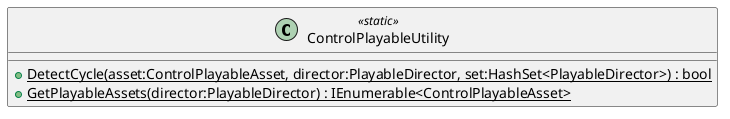 @startuml
class ControlPlayableUtility <<static>> {
    + {static} DetectCycle(asset:ControlPlayableAsset, director:PlayableDirector, set:HashSet<PlayableDirector>) : bool
    + {static} GetPlayableAssets(director:PlayableDirector) : IEnumerable<ControlPlayableAsset>
}
@enduml
